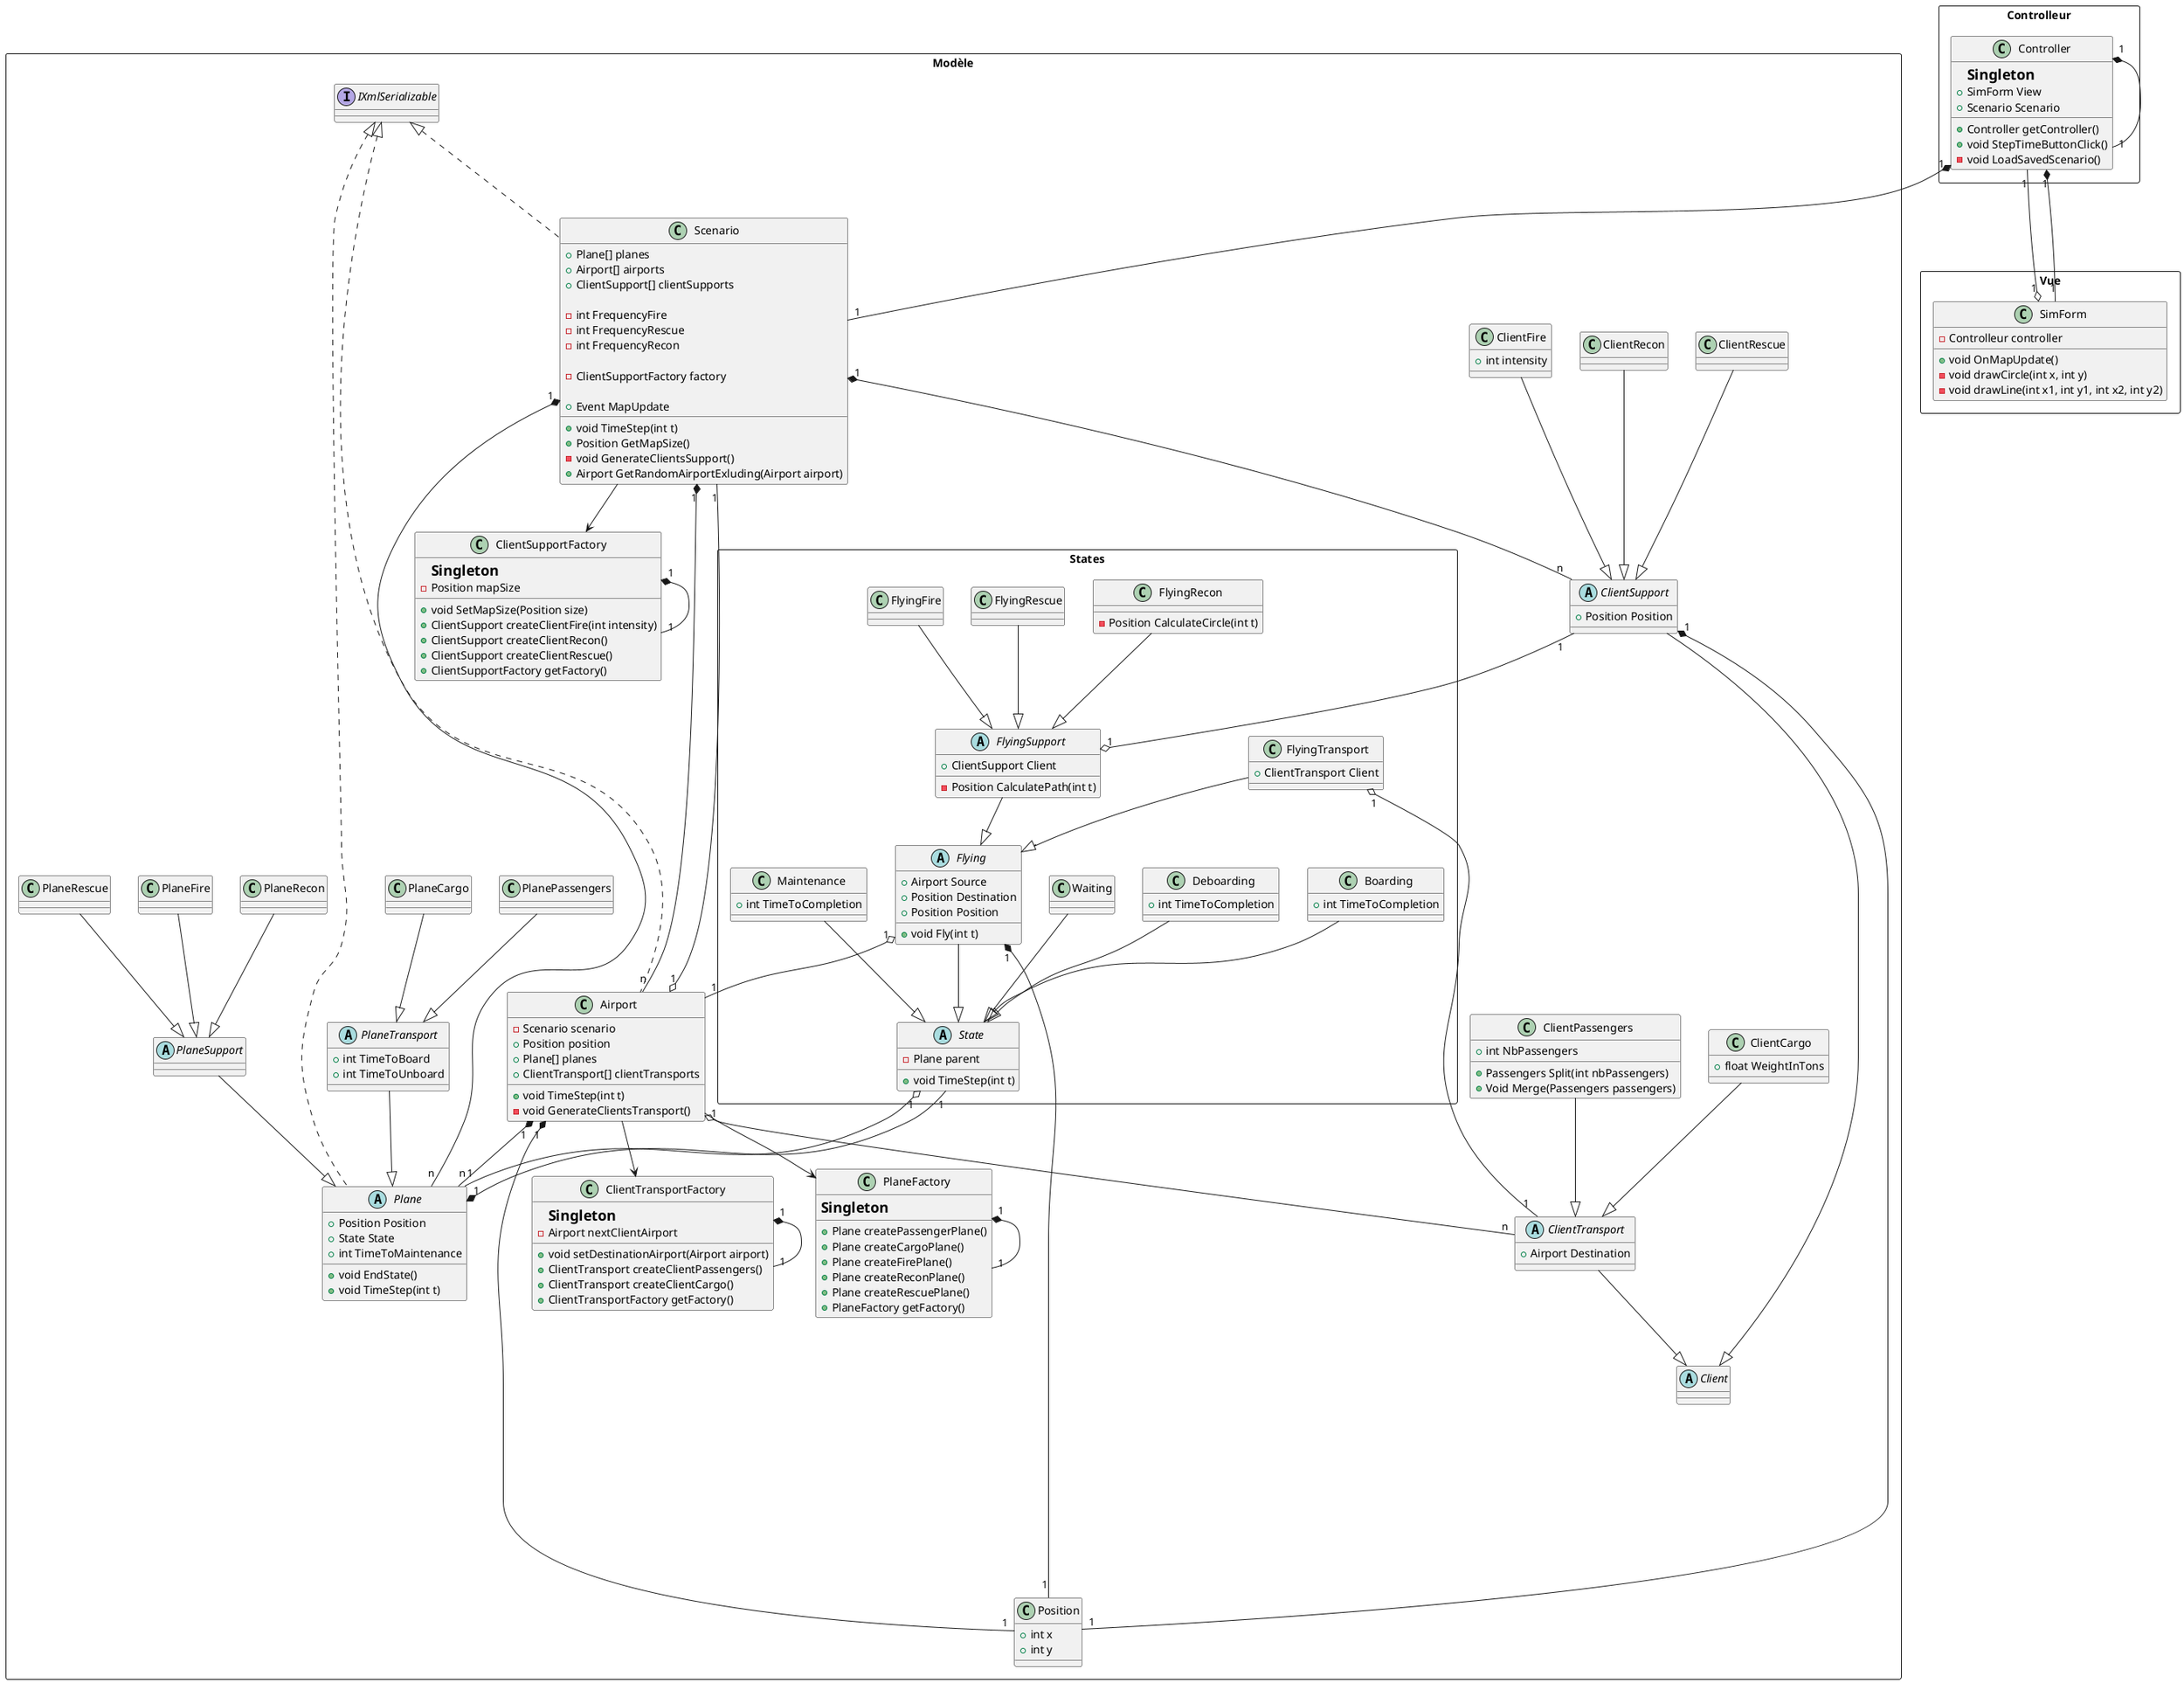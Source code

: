 ﻿@startuml
rectangle Modèle {
class Scenario {
    + Plane[] planes
    + Airport[] airports
    + ClientSupport[] clientSupports

    -int FrequencyFire
	-int FrequencyRescue
	-int FrequencyRecon

    -ClientSupportFactory factory

    +Event MapUpdate

    +void TimeStep(int t)
    +Position GetMapSize()
    -void GenerateClientsSupport()
    +Airport GetRandomAirportExluding(Airport airport)
}

class Position {
    +int x
    +int y
}

class ClientSupportFactory {
    =Singleton
    -Position mapSize
    +void SetMapSize(Position size)
    +ClientSupport createClientFire(int intensity)
    +ClientSupport createClientRecon()
    +ClientSupport createClientRescue()
    +ClientSupportFactory getFactory()
}

class ClientTransportFactory {
    =Singleton
    -Airport nextClientAirport
    +void setDestinationAirport(Airport airport)
    +ClientTransport createClientPassengers()
    +ClientTransport createClientCargo()
    +ClientTransportFactory getFactory()
}

class PlaneFactory {
    =Singleton
    +Plane createPassengerPlane()
    +Plane createCargoPlane()
    +Plane createFirePlane()
    +Plane createReconPlane()
    +Plane createRescuePlane()
    +PlaneFactory getFactory()
}

abstract class Client {
}

abstract class ClientSupport {
    +Position Position
}

abstract class ClientTransport {
    +Airport Destination
}

class ClientFire {
+ int intensity
}

class ClientRescue {
}

class ClientRecon {
}

class ClientCargo {
    +float WeightInTons
}

class ClientPassengers {
    + int NbPassengers
    + Passengers Split(int nbPassengers)
    + Void Merge(Passengers passengers)
}

interface IXmlSerializable {}

abstract class Plane {
    + Position Position
    + State State
    + int TimeToMaintenance

    +void EndState()
    +void TimeStep(int t)
}

abstract class PlaneTransport {
    +int TimeToBoard
    +int TimeToUnboard
}

abstract class PlaneSupport {
}

class PlaneCargo {}
class PlanePassengers {}
class PlaneFire {}
class PlaneRescue {}
class PlaneRecon {}

class Airport {
    -Scenario scenario
    + Position position
    + Plane[] planes
    + ClientTransport[] clientTransports

    +void TimeStep(int t)
    -void GenerateClientsTransport()
}

rectangle States {

abstract class State {
    -Plane parent
    +void TimeStep(int t)
}

class Waiting {

}

class Maintenance {
    +int TimeToCompletion
}

class Boarding {
    +int TimeToCompletion
}

class Deboarding {
    +int TimeToCompletion
}

abstract class Flying {
    +Airport Source
    +Position Destination
    +Position Position

    +void Fly(int t)
}

class FlyingTransport {
    +ClientTransport Client
}

abstract class FlyingSupport {
    +ClientSupport Client
    -Position CalculatePath(int t)
}

class FlyingRecon {
    -Position CalculateCircle(int t)
}

class FlyingRescue {

}

class FlyingFire {

}

'End of states
}
}
'Fin du modèle

rectangle Controlleur {
    class Controller {
        =Singleton
        +SimForm View
        +Scenario Scenario

        +Controller getController()
        +void StepTimeButtonClick()
        -void LoadSavedScenario()
    }
}

rectangle Vue {
    class SimForm {
        -Controlleur controller

        +void OnMapUpdate()
        -void drawCircle(int x, int y)
        -void drawLine(int x1, int y1, int x2, int y2)
    }
}

Waiting --|> State
Maintenance --|> State
Boarding --|> State
Deboarding --|> State
Flying --|> State

FlyingTransport --|> Flying
FlyingSupport --|> Flying

FlyingRecon --|> FlyingSupport
FlyingRescue --|> FlyingSupport
FlyingFire --|> FlyingSupport

Flying "1" o------- "1" Airport
Flying "1" *---- "1" Position
FlyingTransport "1" o-- "1" ClientTransport

'-------

PlaneTransport --|> Plane
PlaneSupport --|> Plane
PlaneCargo --|> PlaneTransport
PlanePassengers --|> PlaneTransport
PlaneFire --|> PlaneSupport
PlaneRescue --|> PlaneSupport
PlaneRecon --|> PlaneSupport
ClientCargo --|> ClientTransport
ClientPassengers --|> ClientTransport
ClientFire --|> ClientSupport
ClientRescue --|> ClientSupport
ClientRecon --|> ClientSupport
ClientSupport "1" --o "1" FlyingSupport
ClientSupport "1" *-- "1" Position

Plane "1" *-- "1" State
State "1" o-- "1" Plane

ClientTransport --|> Client
ClientSupport --|> Client
Airport "1" o-- "n" ClientTransport
Scenario "1" *-- "n" ClientSupport
Airport "1" o-- "1" Scenario
Airport "1" *-- "n" Plane
Airport "1" *------- "1" Position
Scenario "1" *-- "n" Plane
Scenario "1" *-- "n" Airport

'Singletons
ClientSupportFactory "1" *-- "1" ClientSupportFactory
ClientTransportFactory "1" *-- "1" ClientTransportFactory
PlaneFactory "1" *-- "1" PlaneFactory
Controller "1" *-- "1" Controller

Airport --> PlaneFactory
Airport --> ClientTransportFactory
Scenario --> ClientSupportFactory


IXmlSerializable <|-. Scenario
IXmlSerializable <|-. Plane
IXmlSerializable <|-. Airport

Controller "1" *-- "1" Scenario
Controller "1" *-- "1" SimForm
SimForm "1" o-- "1" Controller

@enduml